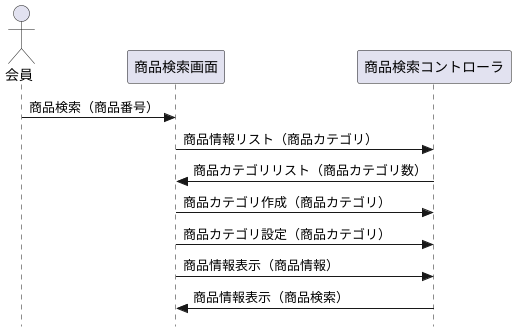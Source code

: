 @startuml 「商品情報を検索する」シーケンス
hide footbox
skinparam style strictuml /' 厳密なUMLに準拠する'/
Actor 会員 as kaiin
participant "商品検索画面" as product_search_screen
participant "商品検索コントローラ" as product_search_controler

kaiin -> product_search_screen: 商品検索（商品番号）
product_search_screen -> product_search_controler: 商品情報リスト（商品カテゴリ）
product_search_controler -> product_search_screen: 商品カテゴリリスト（商品カテゴリ数）
product_search_screen -> product_search_controler: 商品カテゴリ作成（商品カテゴリ）
product_search_screen -> product_search_controler: 商品カテゴリ設定（商品カテゴリ）
product_search_screen -> product_search_controler: 商品情報表示（商品情報）
product_search_controler -> product_search_screen: 商品情報表示（商品検索）


@enduml